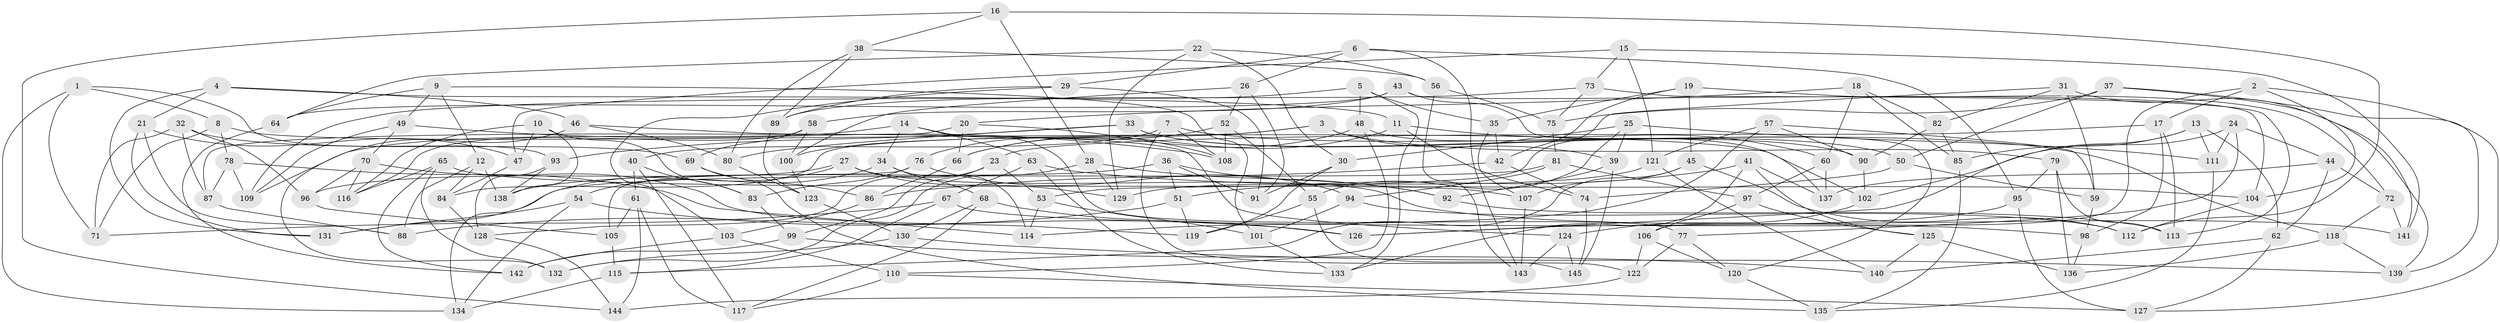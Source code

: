 // coarse degree distribution, {3: 0.011235955056179775, 4: 0.3595505617977528, 5: 0.07865168539325842, 6: 0.550561797752809}
// Generated by graph-tools (version 1.1) at 2025/42/03/06/25 10:42:16]
// undirected, 145 vertices, 290 edges
graph export_dot {
graph [start="1"]
  node [color=gray90,style=filled];
  1;
  2;
  3;
  4;
  5;
  6;
  7;
  8;
  9;
  10;
  11;
  12;
  13;
  14;
  15;
  16;
  17;
  18;
  19;
  20;
  21;
  22;
  23;
  24;
  25;
  26;
  27;
  28;
  29;
  30;
  31;
  32;
  33;
  34;
  35;
  36;
  37;
  38;
  39;
  40;
  41;
  42;
  43;
  44;
  45;
  46;
  47;
  48;
  49;
  50;
  51;
  52;
  53;
  54;
  55;
  56;
  57;
  58;
  59;
  60;
  61;
  62;
  63;
  64;
  65;
  66;
  67;
  68;
  69;
  70;
  71;
  72;
  73;
  74;
  75;
  76;
  77;
  78;
  79;
  80;
  81;
  82;
  83;
  84;
  85;
  86;
  87;
  88;
  89;
  90;
  91;
  92;
  93;
  94;
  95;
  96;
  97;
  98;
  99;
  100;
  101;
  102;
  103;
  104;
  105;
  106;
  107;
  108;
  109;
  110;
  111;
  112;
  113;
  114;
  115;
  116;
  117;
  118;
  119;
  120;
  121;
  122;
  123;
  124;
  125;
  126;
  127;
  128;
  129;
  130;
  131;
  132;
  133;
  134;
  135;
  136;
  137;
  138;
  139;
  140;
  141;
  142;
  143;
  144;
  145;
  1 -- 71;
  1 -- 93;
  1 -- 134;
  1 -- 8;
  2 -- 17;
  2 -- 104;
  2 -- 127;
  2 -- 106;
  3 -- 79;
  3 -- 84;
  3 -- 39;
  3 -- 100;
  4 -- 21;
  4 -- 131;
  4 -- 11;
  4 -- 46;
  5 -- 48;
  5 -- 35;
  5 -- 89;
  5 -- 133;
  6 -- 95;
  6 -- 29;
  6 -- 143;
  6 -- 26;
  7 -- 40;
  7 -- 108;
  7 -- 118;
  7 -- 122;
  8 -- 78;
  8 -- 102;
  8 -- 71;
  9 -- 12;
  9 -- 64;
  9 -- 101;
  9 -- 49;
  10 -- 116;
  10 -- 47;
  10 -- 83;
  10 -- 138;
  11 -- 60;
  11 -- 66;
  11 -- 74;
  12 -- 138;
  12 -- 84;
  12 -- 88;
  13 -- 126;
  13 -- 62;
  13 -- 111;
  13 -- 85;
  14 -- 77;
  14 -- 34;
  14 -- 109;
  14 -- 63;
  15 -- 141;
  15 -- 47;
  15 -- 121;
  15 -- 73;
  16 -- 144;
  16 -- 112;
  16 -- 28;
  16 -- 38;
  17 -- 113;
  17 -- 98;
  17 -- 23;
  18 -- 85;
  18 -- 82;
  18 -- 20;
  18 -- 60;
  19 -- 42;
  19 -- 35;
  19 -- 72;
  19 -- 45;
  20 -- 108;
  20 -- 66;
  20 -- 87;
  21 -- 88;
  21 -- 131;
  21 -- 47;
  22 -- 56;
  22 -- 129;
  22 -- 30;
  22 -- 64;
  23 -- 128;
  23 -- 53;
  23 -- 99;
  24 -- 77;
  24 -- 102;
  24 -- 44;
  24 -- 111;
  25 -- 55;
  25 -- 30;
  25 -- 39;
  25 -- 111;
  26 -- 91;
  26 -- 52;
  26 -- 100;
  27 -- 141;
  27 -- 96;
  27 -- 134;
  27 -- 129;
  28 -- 129;
  28 -- 132;
  28 -- 92;
  29 -- 103;
  29 -- 91;
  29 -- 89;
  30 -- 91;
  30 -- 119;
  31 -- 139;
  31 -- 59;
  31 -- 53;
  31 -- 82;
  32 -- 87;
  32 -- 71;
  32 -- 69;
  32 -- 96;
  33 -- 90;
  33 -- 80;
  33 -- 93;
  33 -- 50;
  34 -- 114;
  34 -- 68;
  34 -- 54;
  35 -- 42;
  35 -- 107;
  36 -- 51;
  36 -- 92;
  36 -- 91;
  36 -- 138;
  37 -- 50;
  37 -- 139;
  37 -- 75;
  37 -- 141;
  38 -- 56;
  38 -- 89;
  38 -- 80;
  39 -- 145;
  39 -- 92;
  40 -- 117;
  40 -- 83;
  40 -- 61;
  41 -- 133;
  41 -- 51;
  41 -- 125;
  41 -- 137;
  42 -- 74;
  42 -- 86;
  43 -- 64;
  43 -- 104;
  43 -- 58;
  43 -- 120;
  44 -- 62;
  44 -- 72;
  44 -- 137;
  45 -- 107;
  45 -- 115;
  45 -- 112;
  46 -- 132;
  46 -- 124;
  46 -- 80;
  47 -- 84;
  48 -- 137;
  48 -- 66;
  48 -- 110;
  49 -- 70;
  49 -- 109;
  49 -- 108;
  50 -- 59;
  50 -- 74;
  51 -- 88;
  51 -- 119;
  52 -- 108;
  52 -- 76;
  52 -- 55;
  53 -- 114;
  53 -- 101;
  54 -- 131;
  54 -- 134;
  54 -- 126;
  55 -- 145;
  55 -- 119;
  56 -- 75;
  56 -- 143;
  57 -- 121;
  57 -- 114;
  57 -- 59;
  57 -- 90;
  58 -- 100;
  58 -- 116;
  58 -- 69;
  59 -- 98;
  60 -- 97;
  60 -- 137;
  61 -- 117;
  61 -- 105;
  61 -- 144;
  62 -- 140;
  62 -- 127;
  63 -- 67;
  63 -- 104;
  63 -- 133;
  64 -- 142;
  65 -- 142;
  65 -- 107;
  65 -- 132;
  65 -- 116;
  66 -- 86;
  67 -- 115;
  67 -- 71;
  67 -- 98;
  68 -- 130;
  68 -- 117;
  68 -- 126;
  69 -- 135;
  69 -- 86;
  70 -- 116;
  70 -- 96;
  70 -- 119;
  72 -- 118;
  72 -- 141;
  73 -- 113;
  73 -- 75;
  73 -- 109;
  74 -- 145;
  75 -- 81;
  76 -- 94;
  76 -- 83;
  76 -- 105;
  77 -- 122;
  77 -- 120;
  78 -- 87;
  78 -- 114;
  78 -- 109;
  79 -- 95;
  79 -- 136;
  79 -- 113;
  80 -- 123;
  81 -- 131;
  81 -- 97;
  81 -- 94;
  82 -- 85;
  82 -- 90;
  83 -- 99;
  84 -- 128;
  85 -- 135;
  86 -- 103;
  87 -- 88;
  89 -- 123;
  90 -- 102;
  92 -- 113;
  93 -- 138;
  93 -- 128;
  94 -- 112;
  94 -- 101;
  95 -- 126;
  95 -- 127;
  96 -- 105;
  97 -- 125;
  97 -- 106;
  98 -- 136;
  99 -- 142;
  99 -- 140;
  100 -- 123;
  101 -- 133;
  102 -- 124;
  103 -- 110;
  103 -- 142;
  104 -- 112;
  105 -- 115;
  106 -- 120;
  106 -- 122;
  107 -- 143;
  110 -- 127;
  110 -- 117;
  111 -- 135;
  115 -- 134;
  118 -- 136;
  118 -- 139;
  120 -- 135;
  121 -- 129;
  121 -- 140;
  122 -- 144;
  123 -- 130;
  124 -- 145;
  124 -- 143;
  125 -- 136;
  125 -- 140;
  128 -- 144;
  130 -- 139;
  130 -- 132;
}
